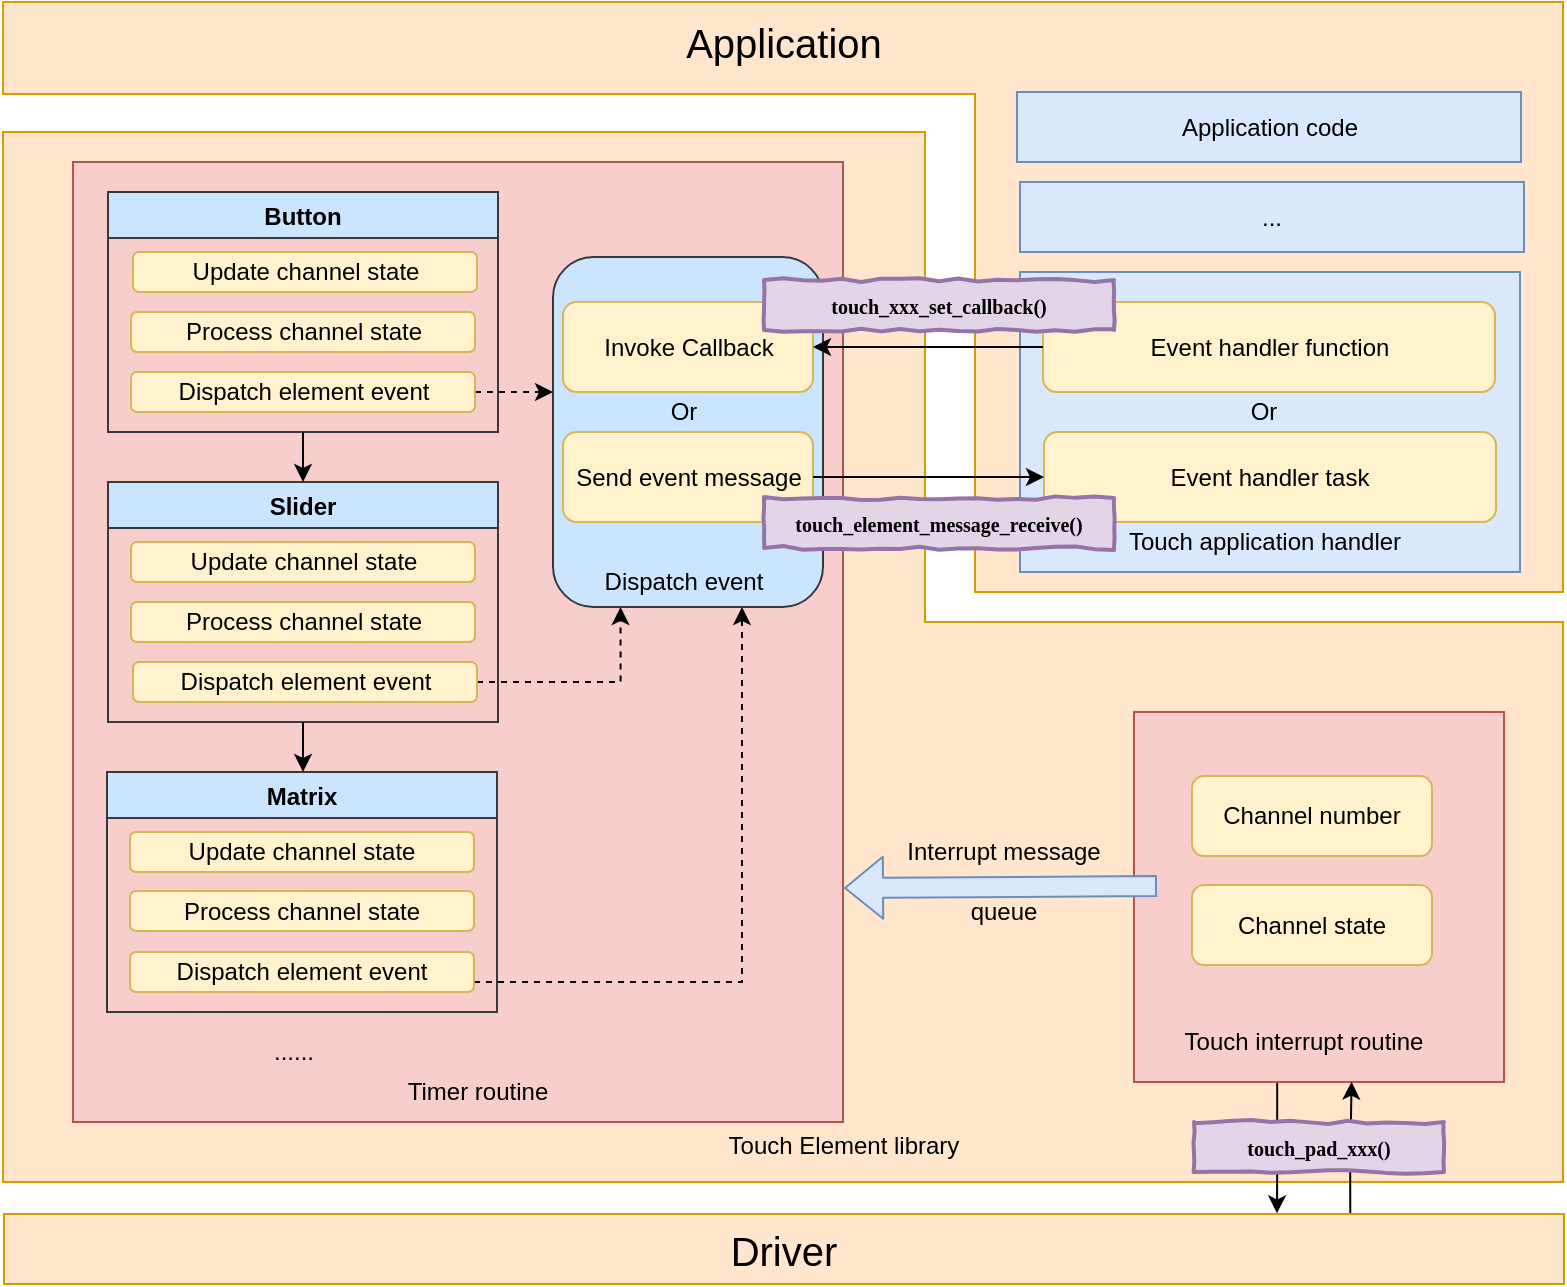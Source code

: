<mxfile version="12.3.2" type="device" pages="1"><diagram id="cdp2F28X_CI_c8RY0vqN" name="第 1 页"><mxGraphModel dx="1422" dy="817" grid="1" gridSize="5" guides="1" tooltips="1" connect="1" arrows="1" fold="1" page="1" pageScale="1" pageWidth="850" pageHeight="1100" math="0" shadow="0"><root><mxCell id="0"/><mxCell id="1" parent="0"/><mxCell id="EYv7nksgtSvIkmJw8AXR-85" value="" style="shape=corner;whiteSpace=wrap;html=1;direction=north;dx=280;dy=461;fillColor=#ffe6cc;strokeColor=#d79b00;" vertex="1" parent="1"><mxGeometry x="34.5" y="185" width="780" height="525" as="geometry"/></mxCell><mxCell id="EYv7nksgtSvIkmJw8AXR-87" value="" style="rounded=0;whiteSpace=wrap;html=1;fillColor=#f8cecc;strokeColor=#b85450;" vertex="1" parent="1"><mxGeometry x="69.5" y="200" width="385" height="480" as="geometry"/></mxCell><mxCell id="EYv7nksgtSvIkmJw8AXR-117" style="edgeStyle=orthogonalEdgeStyle;rounded=0;orthogonalLoop=1;jettySize=auto;html=1;entryX=0.816;entryY=-0.009;entryDx=0;entryDy=0;entryPerimeter=0;exitX=0.387;exitY=0.999;exitDx=0;exitDy=0;exitPerimeter=0;" edge="1" parent="1" source="EYv7nksgtSvIkmJw8AXR-4" target="EYv7nksgtSvIkmJw8AXR-113"><mxGeometry relative="1" as="geometry"><mxPoint x="691" y="682" as="sourcePoint"/><mxPoint x="690.839" y="726.419" as="targetPoint"/><Array as="points"><mxPoint x="671" y="704"/></Array></mxGeometry></mxCell><mxCell id="EYv7nksgtSvIkmJw8AXR-4" value="" style="rounded=0;whiteSpace=wrap;html=1;fillColor=#f8cecc;strokeColor=#b85450;" vertex="1" parent="1"><mxGeometry x="600" y="475" width="185" height="185" as="geometry"/></mxCell><mxCell id="EYv7nksgtSvIkmJw8AXR-5" value="Touch Element library" style="text;html=1;strokeColor=none;fillColor=none;align=center;verticalAlign=middle;whiteSpace=wrap;rounded=0;" vertex="1" parent="1"><mxGeometry x="384.5" y="682" width="140" height="20" as="geometry"/></mxCell><mxCell id="EYv7nksgtSvIkmJw8AXR-13" value="Interrupt message" style="text;html=1;strokeColor=none;fillColor=none;align=center;verticalAlign=middle;whiteSpace=wrap;rounded=0;" vertex="1" parent="1"><mxGeometry x="469.5" y="535" width="130" height="20" as="geometry"/></mxCell><mxCell id="EYv7nksgtSvIkmJw8AXR-17" value="queue" style="text;html=1;strokeColor=none;fillColor=none;align=center;verticalAlign=middle;whiteSpace=wrap;rounded=0;" vertex="1" parent="1"><mxGeometry x="515" y="565" width="40" height="20" as="geometry"/></mxCell><mxCell id="EYv7nksgtSvIkmJw8AXR-20" value="Timer routine" style="text;html=1;strokeColor=none;fillColor=none;align=center;verticalAlign=middle;whiteSpace=wrap;rounded=0;" vertex="1" parent="1"><mxGeometry x="231.5" y="655" width="80" height="20" as="geometry"/></mxCell><mxCell id="EYv7nksgtSvIkmJw8AXR-107" style="edgeStyle=orthogonalEdgeStyle;rounded=0;orthogonalLoop=1;jettySize=auto;html=1;exitX=1;exitY=0.5;exitDx=0;exitDy=0;dashed=1;" edge="1" parent="1" source="EYv7nksgtSvIkmJw8AXR-24" target="EYv7nksgtSvIkmJw8AXR-79"><mxGeometry relative="1" as="geometry"><Array as="points"><mxPoint x="305" y="315"/><mxPoint x="305" y="315"/></Array></mxGeometry></mxCell><mxCell id="EYv7nksgtSvIkmJw8AXR-24" value="&lt;span style=&quot;white-space: normal&quot;&gt;Dispatch element event&lt;/span&gt;" style="rounded=1;whiteSpace=wrap;html=1;fillColor=#fff2cc;strokeColor=#d6b656;" vertex="1" parent="1"><mxGeometry x="98.5" y="305" width="172" height="20" as="geometry"/></mxCell><mxCell id="EYv7nksgtSvIkmJw8AXR-23" value="Process channel state" style="rounded=1;whiteSpace=wrap;html=1;fillColor=#fff2cc;strokeColor=#d6b656;" vertex="1" parent="1"><mxGeometry x="98.5" y="275" width="172" height="20" as="geometry"/></mxCell><mxCell id="EYv7nksgtSvIkmJw8AXR-48" value="Process channel state" style="rounded=1;whiteSpace=wrap;html=1;fillColor=#fff2cc;strokeColor=#d6b656;" vertex="1" parent="1"><mxGeometry x="98.5" y="420" width="172" height="20" as="geometry"/></mxCell><mxCell id="EYv7nksgtSvIkmJw8AXR-108" style="edgeStyle=orthogonalEdgeStyle;rounded=0;orthogonalLoop=1;jettySize=auto;html=1;entryX=0.25;entryY=1;entryDx=0;entryDy=0;dashed=1;" edge="1" parent="1" source="EYv7nksgtSvIkmJw8AXR-49" target="EYv7nksgtSvIkmJw8AXR-79"><mxGeometry relative="1" as="geometry"/></mxCell><mxCell id="EYv7nksgtSvIkmJw8AXR-49" value="&lt;span style=&quot;white-space: normal&quot;&gt;Dispatch element event&lt;/span&gt;" style="rounded=1;whiteSpace=wrap;html=1;fillColor=#fff2cc;strokeColor=#d6b656;" vertex="1" parent="1"><mxGeometry x="99.5" y="450" width="172" height="20" as="geometry"/></mxCell><mxCell id="EYv7nksgtSvIkmJw8AXR-52" value="Process channel state" style="rounded=1;whiteSpace=wrap;html=1;fillColor=#fff2cc;strokeColor=#d6b656;" vertex="1" parent="1"><mxGeometry x="98" y="564.5" width="172" height="20" as="geometry"/></mxCell><mxCell id="EYv7nksgtSvIkmJw8AXR-109" style="edgeStyle=orthogonalEdgeStyle;rounded=0;orthogonalLoop=1;jettySize=auto;html=1;exitX=1;exitY=0.75;exitDx=0;exitDy=0;entryX=0.7;entryY=1;entryDx=0;entryDy=0;entryPerimeter=0;dashed=1;" edge="1" parent="1" source="EYv7nksgtSvIkmJw8AXR-53" target="EYv7nksgtSvIkmJw8AXR-79"><mxGeometry relative="1" as="geometry"/></mxCell><mxCell id="EYv7nksgtSvIkmJw8AXR-53" value="&lt;span style=&quot;white-space: normal&quot;&gt;Dispatch element event&lt;/span&gt;" style="rounded=1;whiteSpace=wrap;html=1;fillColor=#fff2cc;strokeColor=#d6b656;" vertex="1" parent="1"><mxGeometry x="98" y="595" width="172" height="20" as="geometry"/></mxCell><mxCell id="EYv7nksgtSvIkmJw8AXR-54" value="......" style="text;html=1;strokeColor=none;fillColor=none;align=center;verticalAlign=middle;whiteSpace=wrap;rounded=0;" vertex="1" parent="1"><mxGeometry x="159.5" y="635" width="40" height="20" as="geometry"/></mxCell><mxCell id="EYv7nksgtSvIkmJw8AXR-59" value="Button" style="swimlane;fillColor=#cce5ff;strokeColor=#36393d;" vertex="1" parent="1"><mxGeometry x="87" y="215" width="195" height="120" as="geometry"/></mxCell><mxCell id="EYv7nksgtSvIkmJw8AXR-60" value="Slider" style="swimlane;fillColor=#cce5ff;strokeColor=#36393d;" vertex="1" parent="1"><mxGeometry x="87" y="360" width="195" height="120" as="geometry"/></mxCell><mxCell id="EYv7nksgtSvIkmJw8AXR-61" value="Matrix" style="swimlane;fillColor=#cce5ff;strokeColor=#36393d;" vertex="1" parent="1"><mxGeometry x="86.5" y="505" width="195" height="120" as="geometry"><mxRectangle x="182" y="475" width="65" height="23" as="alternateBounds"/></mxGeometry></mxCell><mxCell id="EYv7nksgtSvIkmJw8AXR-62" value="Update channel state" style="rounded=1;whiteSpace=wrap;html=1;fillColor=#fff2cc;strokeColor=#d6b656;" vertex="1" parent="1"><mxGeometry x="99.5" y="245" width="172" height="20" as="geometry"/></mxCell><mxCell id="EYv7nksgtSvIkmJw8AXR-63" value="Update channel state" style="rounded=1;whiteSpace=wrap;html=1;fillColor=#fff2cc;strokeColor=#d6b656;" vertex="1" parent="1"><mxGeometry x="98.5" y="390" width="172" height="20" as="geometry"/></mxCell><mxCell id="EYv7nksgtSvIkmJw8AXR-64" value="Update channel state" style="rounded=1;whiteSpace=wrap;html=1;fillColor=#fff2cc;strokeColor=#d6b656;" vertex="1" parent="1"><mxGeometry x="98" y="535" width="172" height="20" as="geometry"/></mxCell><mxCell id="EYv7nksgtSvIkmJw8AXR-66" value="" style="endArrow=classic;html=1;entryX=0.5;entryY=0;entryDx=0;entryDy=0;exitX=0.5;exitY=1;exitDx=0;exitDy=0;" edge="1" parent="1" source="EYv7nksgtSvIkmJw8AXR-59" target="EYv7nksgtSvIkmJw8AXR-60"><mxGeometry width="50" height="50" relative="1" as="geometry"><mxPoint x="179.5" y="335" as="sourcePoint"/><mxPoint x="229.5" y="285" as="targetPoint"/></mxGeometry></mxCell><mxCell id="EYv7nksgtSvIkmJw8AXR-67" value="" style="endArrow=classic;html=1;entryX=0.5;entryY=0;entryDx=0;entryDy=0;exitX=0.5;exitY=1;exitDx=0;exitDy=0;" edge="1" parent="1"><mxGeometry width="50" height="50" relative="1" as="geometry"><mxPoint x="184.5" y="480" as="sourcePoint"/><mxPoint x="184.5" y="505" as="targetPoint"/></mxGeometry></mxCell><mxCell id="EYv7nksgtSvIkmJw8AXR-79" value="" style="rounded=1;whiteSpace=wrap;html=1;fillColor=#cce5ff;strokeColor=#36393d;" vertex="1" parent="1"><mxGeometry x="309.5" y="247.5" width="135" height="175" as="geometry"/></mxCell><mxCell id="EYv7nksgtSvIkmJw8AXR-86" value="" style="shape=corner;whiteSpace=wrap;html=1;direction=south;dx=46;dy=294;fillColor=#ffe6cc;strokeColor=#d79b00;" vertex="1" parent="1"><mxGeometry x="34.5" y="120" width="780" height="295" as="geometry"/></mxCell><mxCell id="EYv7nksgtSvIkmJw8AXR-9" value="Touch interrupt routine" style="text;html=1;strokeColor=none;fillColor=none;align=center;verticalAlign=middle;whiteSpace=wrap;rounded=0;" vertex="1" parent="1"><mxGeometry x="610" y="630" width="150" height="20" as="geometry"/></mxCell><mxCell id="EYv7nksgtSvIkmJw8AXR-10" value="Channel number" style="rounded=1;whiteSpace=wrap;html=1;fillColor=#fff2cc;strokeColor=#d6b656;" vertex="1" parent="1"><mxGeometry x="629" y="507" width="120" height="40" as="geometry"/></mxCell><mxCell id="EYv7nksgtSvIkmJw8AXR-11" value="&lt;span style=&quot;white-space: normal&quot;&gt;Channel state&lt;/span&gt;" style="rounded=1;whiteSpace=wrap;html=1;fillColor=#fff2cc;strokeColor=#d6b656;" vertex="1" parent="1"><mxGeometry x="629" y="561.5" width="120" height="40" as="geometry"/></mxCell><mxCell id="EYv7nksgtSvIkmJw8AXR-94" value="&lt;font style=&quot;font-size: 20px&quot;&gt;Application&lt;/font&gt;" style="text;html=1;strokeColor=none;fillColor=none;align=center;verticalAlign=middle;whiteSpace=wrap;rounded=0;" vertex="1" parent="1"><mxGeometry x="354.5" y="130" width="140" height="20" as="geometry"/></mxCell><mxCell id="EYv7nksgtSvIkmJw8AXR-97" value="" style="rounded=0;whiteSpace=wrap;html=1;fillColor=#dae8fc;strokeColor=#6c8ebf;" vertex="1" parent="1"><mxGeometry x="543" y="255" width="250" height="150" as="geometry"/></mxCell><mxCell id="EYv7nksgtSvIkmJw8AXR-90" value="Event handler task" style="rounded=1;whiteSpace=wrap;html=1;fillColor=#fff2cc;strokeColor=#d6b656;" vertex="1" parent="1"><mxGeometry x="555" y="335" width="226" height="45" as="geometry"/></mxCell><mxCell id="EYv7nksgtSvIkmJw8AXR-91" value="Event handler function" style="rounded=1;whiteSpace=wrap;html=1;fillColor=#fff2cc;strokeColor=#d6b656;" vertex="1" parent="1"><mxGeometry x="554.5" y="270" width="226" height="45" as="geometry"/></mxCell><mxCell id="EYv7nksgtSvIkmJw8AXR-95" value="Or" style="text;html=1;strokeColor=none;fillColor=none;align=center;verticalAlign=middle;whiteSpace=wrap;rounded=0;" vertex="1" parent="1"><mxGeometry x="645" y="315" width="40" height="20" as="geometry"/></mxCell><mxCell id="EYv7nksgtSvIkmJw8AXR-80" value="Send event message" style="rounded=1;whiteSpace=wrap;html=1;fillColor=#fff2cc;strokeColor=#d6b656;" vertex="1" parent="1"><mxGeometry x="314.5" y="335" width="125" height="45" as="geometry"/></mxCell><mxCell id="EYv7nksgtSvIkmJw8AXR-81" value="Invoke Callback" style="rounded=1;whiteSpace=wrap;html=1;fillColor=#fff2cc;strokeColor=#d6b656;" vertex="1" parent="1"><mxGeometry x="314.5" y="270" width="125" height="45" as="geometry"/></mxCell><mxCell id="EYv7nksgtSvIkmJw8AXR-92" style="edgeStyle=orthogonalEdgeStyle;rounded=0;orthogonalLoop=1;jettySize=auto;html=1;entryX=1;entryY=0.5;entryDx=0;entryDy=0;" edge="1" parent="1" source="EYv7nksgtSvIkmJw8AXR-91" target="EYv7nksgtSvIkmJw8AXR-81"><mxGeometry relative="1" as="geometry"/></mxCell><mxCell id="EYv7nksgtSvIkmJw8AXR-93" style="edgeStyle=orthogonalEdgeStyle;rounded=0;orthogonalLoop=1;jettySize=auto;html=1;" edge="1" parent="1" source="EYv7nksgtSvIkmJw8AXR-80" target="EYv7nksgtSvIkmJw8AXR-90"><mxGeometry relative="1" as="geometry"/></mxCell><mxCell id="EYv7nksgtSvIkmJw8AXR-96" value="Or" style="text;html=1;strokeColor=none;fillColor=none;align=center;verticalAlign=middle;whiteSpace=wrap;rounded=0;" vertex="1" parent="1"><mxGeometry x="355" y="315" width="40" height="20" as="geometry"/></mxCell><mxCell id="EYv7nksgtSvIkmJw8AXR-98" value="Touch application handler" style="text;html=1;strokeColor=none;fillColor=none;align=center;verticalAlign=middle;whiteSpace=wrap;rounded=0;" vertex="1" parent="1"><mxGeometry x="572.5" y="380" width="185" height="20" as="geometry"/></mxCell><mxCell id="EYv7nksgtSvIkmJw8AXR-99" value="..." style="rounded=0;whiteSpace=wrap;html=1;fillColor=#dae8fc;strokeColor=#6c8ebf;" vertex="1" parent="1"><mxGeometry x="543" y="210" width="252" height="35" as="geometry"/></mxCell><mxCell id="EYv7nksgtSvIkmJw8AXR-100" value="&lt;div style=&quot;box-sizing: border-box&quot;&gt;Application code&lt;/div&gt;" style="rounded=0;whiteSpace=wrap;html=1;fillColor=#dae8fc;strokeColor=#6c8ebf;" vertex="1" parent="1"><mxGeometry x="541.5" y="165" width="252" height="35" as="geometry"/></mxCell><mxCell id="EYv7nksgtSvIkmJw8AXR-101" value="" style="shape=flexArrow;endArrow=classic;html=1;fillColor=#dae8fc;strokeColor=#6c8ebf;" edge="1" parent="1"><mxGeometry width="50" height="50" relative="1" as="geometry"><mxPoint x="611.5" y="562.009" as="sourcePoint"/><mxPoint x="455" y="563" as="targetPoint"/></mxGeometry></mxCell><mxCell id="EYv7nksgtSvIkmJw8AXR-103" value="Dispatch event" style="text;html=1;strokeColor=none;fillColor=none;align=center;verticalAlign=middle;whiteSpace=wrap;rounded=0;" vertex="1" parent="1"><mxGeometry x="331" y="400" width="88" height="20" as="geometry"/></mxCell><mxCell id="EYv7nksgtSvIkmJw8AXR-111" value="&lt;font style=&quot;font-size: 10px&quot;&gt;touch_xxx_set_callback()&lt;/font&gt;" style="html=1;whiteSpace=wrap;comic=1;strokeWidth=2;fontFamily=Comic Sans MS;fontStyle=1;fillColor=#e1d5e7;strokeColor=#9673a6;" vertex="1" parent="1"><mxGeometry x="415" y="259" width="175" height="25" as="geometry"/></mxCell><mxCell id="EYv7nksgtSvIkmJw8AXR-112" value="&lt;font style=&quot;font-size: 10px&quot;&gt;touch_element_message_receive()&lt;/font&gt;" style="html=1;whiteSpace=wrap;comic=1;strokeWidth=2;fontFamily=Comic Sans MS;fontStyle=1;fillColor=#E1D5E7;strokeColor=#9673A6;" vertex="1" parent="1"><mxGeometry x="415" y="368" width="175" height="25" as="geometry"/></mxCell><mxCell id="EYv7nksgtSvIkmJw8AXR-118" style="edgeStyle=orthogonalEdgeStyle;rounded=0;orthogonalLoop=1;jettySize=auto;html=1;entryX=0.588;entryY=0.999;entryDx=0;entryDy=0;entryPerimeter=0;exitX=0.863;exitY=-0.002;exitDx=0;exitDy=0;exitPerimeter=0;" edge="1" parent="1" source="EYv7nksgtSvIkmJw8AXR-113" target="EYv7nksgtSvIkmJw8AXR-4"><mxGeometry relative="1" as="geometry"><Array as="points"><mxPoint x="708" y="704"/></Array></mxGeometry></mxCell><mxCell id="EYv7nksgtSvIkmJw8AXR-113" value="&lt;font style=&quot;font-size: 20px&quot;&gt;Driver&lt;/font&gt;" style="rounded=0;whiteSpace=wrap;html=1;strokeColor=#d79b00;fillColor=#ffe6cc;" vertex="1" parent="1"><mxGeometry x="35" y="726" width="780" height="35" as="geometry"/></mxCell><mxCell id="EYv7nksgtSvIkmJw8AXR-119" value="&lt;font style=&quot;font-size: 10px&quot;&gt;touch_pad_xxx()&lt;/font&gt;" style="html=1;whiteSpace=wrap;comic=1;strokeWidth=2;fontFamily=Comic Sans MS;fontStyle=1;fillColor=#E1D5E7;strokeColor=#9673A6;" vertex="1" parent="1"><mxGeometry x="630" y="680" width="125" height="25" as="geometry"/></mxCell></root></mxGraphModel></diagram></mxfile>
